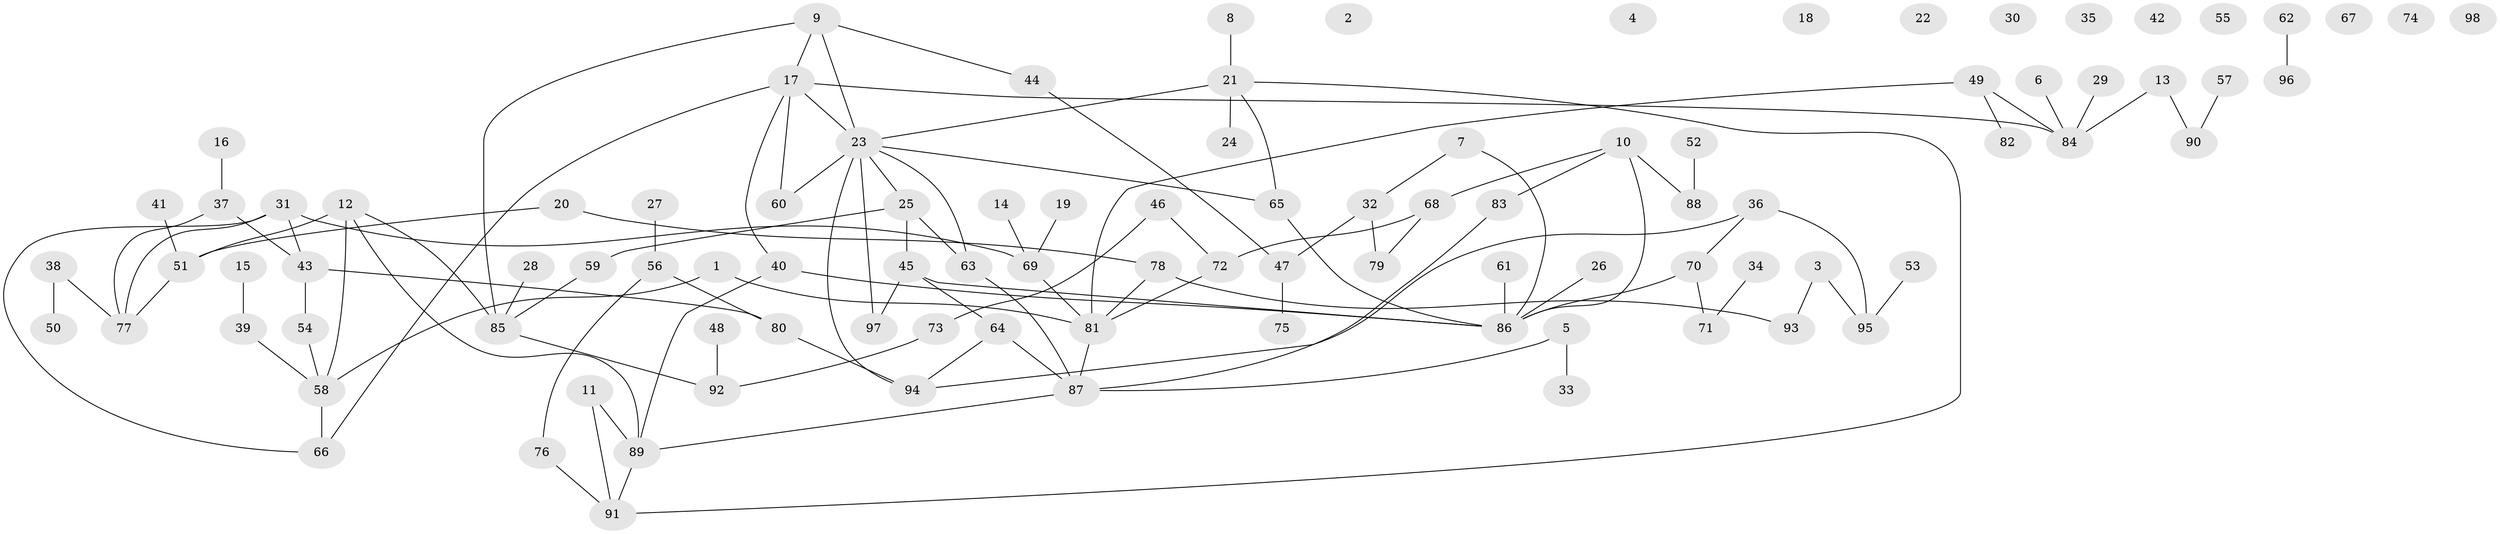 // Generated by graph-tools (version 1.1) at 2025/49/03/09/25 03:49:05]
// undirected, 98 vertices, 116 edges
graph export_dot {
graph [start="1"]
  node [color=gray90,style=filled];
  1;
  2;
  3;
  4;
  5;
  6;
  7;
  8;
  9;
  10;
  11;
  12;
  13;
  14;
  15;
  16;
  17;
  18;
  19;
  20;
  21;
  22;
  23;
  24;
  25;
  26;
  27;
  28;
  29;
  30;
  31;
  32;
  33;
  34;
  35;
  36;
  37;
  38;
  39;
  40;
  41;
  42;
  43;
  44;
  45;
  46;
  47;
  48;
  49;
  50;
  51;
  52;
  53;
  54;
  55;
  56;
  57;
  58;
  59;
  60;
  61;
  62;
  63;
  64;
  65;
  66;
  67;
  68;
  69;
  70;
  71;
  72;
  73;
  74;
  75;
  76;
  77;
  78;
  79;
  80;
  81;
  82;
  83;
  84;
  85;
  86;
  87;
  88;
  89;
  90;
  91;
  92;
  93;
  94;
  95;
  96;
  97;
  98;
  1 -- 58;
  1 -- 81;
  3 -- 93;
  3 -- 95;
  5 -- 33;
  5 -- 87;
  6 -- 84;
  7 -- 32;
  7 -- 86;
  8 -- 21;
  9 -- 17;
  9 -- 23;
  9 -- 44;
  9 -- 85;
  10 -- 68;
  10 -- 83;
  10 -- 86;
  10 -- 88;
  11 -- 89;
  11 -- 91;
  12 -- 51;
  12 -- 58;
  12 -- 85;
  12 -- 89;
  13 -- 84;
  13 -- 90;
  14 -- 69;
  15 -- 39;
  16 -- 37;
  17 -- 23;
  17 -- 40;
  17 -- 60;
  17 -- 66;
  17 -- 84;
  19 -- 69;
  20 -- 51;
  20 -- 78;
  21 -- 23;
  21 -- 24;
  21 -- 65;
  21 -- 91;
  23 -- 25;
  23 -- 60;
  23 -- 63;
  23 -- 65;
  23 -- 94;
  23 -- 97;
  25 -- 45;
  25 -- 59;
  25 -- 63;
  26 -- 86;
  27 -- 56;
  28 -- 85;
  29 -- 84;
  31 -- 43;
  31 -- 66;
  31 -- 69;
  31 -- 77;
  32 -- 47;
  32 -- 79;
  34 -- 71;
  36 -- 70;
  36 -- 94;
  36 -- 95;
  37 -- 43;
  37 -- 77;
  38 -- 50;
  38 -- 77;
  39 -- 58;
  40 -- 86;
  40 -- 89;
  41 -- 51;
  43 -- 54;
  43 -- 80;
  44 -- 47;
  45 -- 64;
  45 -- 86;
  45 -- 97;
  46 -- 72;
  46 -- 73;
  47 -- 75;
  48 -- 92;
  49 -- 81;
  49 -- 82;
  49 -- 84;
  51 -- 77;
  52 -- 88;
  53 -- 95;
  54 -- 58;
  56 -- 76;
  56 -- 80;
  57 -- 90;
  58 -- 66;
  59 -- 85;
  61 -- 86;
  62 -- 96;
  63 -- 87;
  64 -- 87;
  64 -- 94;
  65 -- 86;
  68 -- 72;
  68 -- 79;
  69 -- 81;
  70 -- 71;
  70 -- 86;
  72 -- 81;
  73 -- 92;
  76 -- 91;
  78 -- 81;
  78 -- 93;
  80 -- 94;
  81 -- 87;
  83 -- 87;
  85 -- 92;
  87 -- 89;
  89 -- 91;
}
